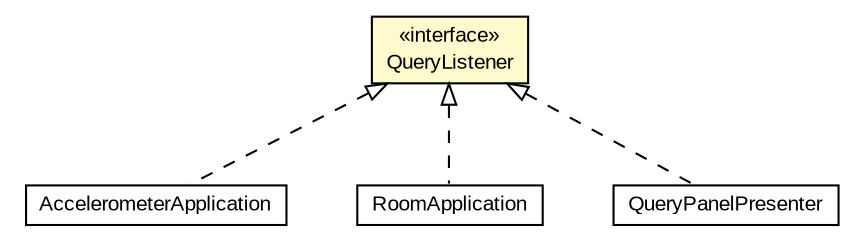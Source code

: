 #!/usr/local/bin/dot
#
# Class diagram 
# Generated by UMLGraph version 5.3 (http://www.umlgraph.org/)
#

digraph G {
	edge [fontname="arial",fontsize=10,labelfontname="arial",labelfontsize=10];
	node [fontname="arial",fontsize=10,shape=plaintext];
	nodesep=0.25;
	ranksep=0.5;
	// context.arch.intelligibility.apps.accelerometer.AccelerometerApplication
	c37810 [label=<<table title="context.arch.intelligibility.apps.accelerometer.AccelerometerApplication" border="0" cellborder="1" cellspacing="0" cellpadding="2" port="p" href="../apps/accelerometer/AccelerometerApplication.html">
		<tr><td><table border="0" cellspacing="0" cellpadding="1">
<tr><td align="center" balign="center"> AccelerometerApplication </td></tr>
		</table></td></tr>
		</table>>, fontname="arial", fontcolor="black", fontsize=10.0];
	// context.arch.intelligibility.query.QueryListener
	c37854 [label=<<table title="context.arch.intelligibility.query.QueryListener" border="0" cellborder="1" cellspacing="0" cellpadding="2" port="p" bgcolor="lemonChiffon" href="./QueryListener.html">
		<tr><td><table border="0" cellspacing="0" cellpadding="1">
<tr><td align="center" balign="center"> &#171;interface&#187; </td></tr>
<tr><td align="center" balign="center"> QueryListener </td></tr>
		</table></td></tr>
		</table>>, fontname="arial", fontcolor="black", fontsize=10.0];
	// context.arch.intelligibility.apps.roomlight.RoomApplication
	c38114 [label=<<table title="context.arch.intelligibility.apps.roomlight.RoomApplication" border="0" cellborder="1" cellspacing="0" cellpadding="2" port="p" href="../apps/roomlight/RoomApplication.html">
		<tr><td><table border="0" cellspacing="0" cellpadding="1">
<tr><td align="center" balign="center"> RoomApplication </td></tr>
		</table></td></tr>
		</table>>, fontname="arial", fontcolor="black", fontsize=10.0];
	// context.arch.intelligibility.presenters.QueryPanelPresenter
	c38137 [label=<<table title="context.arch.intelligibility.presenters.QueryPanelPresenter" border="0" cellborder="1" cellspacing="0" cellpadding="2" port="p" href="../presenters/QueryPanelPresenter.html">
		<tr><td><table border="0" cellspacing="0" cellpadding="1">
<tr><td align="center" balign="center"> QueryPanelPresenter </td></tr>
		</table></td></tr>
		</table>>, fontname="arial", fontcolor="black", fontsize=10.0];
	//context.arch.intelligibility.apps.accelerometer.AccelerometerApplication implements context.arch.intelligibility.query.QueryListener
	c37854:p -> c37810:p [dir=back,arrowtail=empty,style=dashed];
	//context.arch.intelligibility.apps.roomlight.RoomApplication implements context.arch.intelligibility.query.QueryListener
	c37854:p -> c38114:p [dir=back,arrowtail=empty,style=dashed];
	//context.arch.intelligibility.presenters.QueryPanelPresenter implements context.arch.intelligibility.query.QueryListener
	c37854:p -> c38137:p [dir=back,arrowtail=empty,style=dashed];
}

